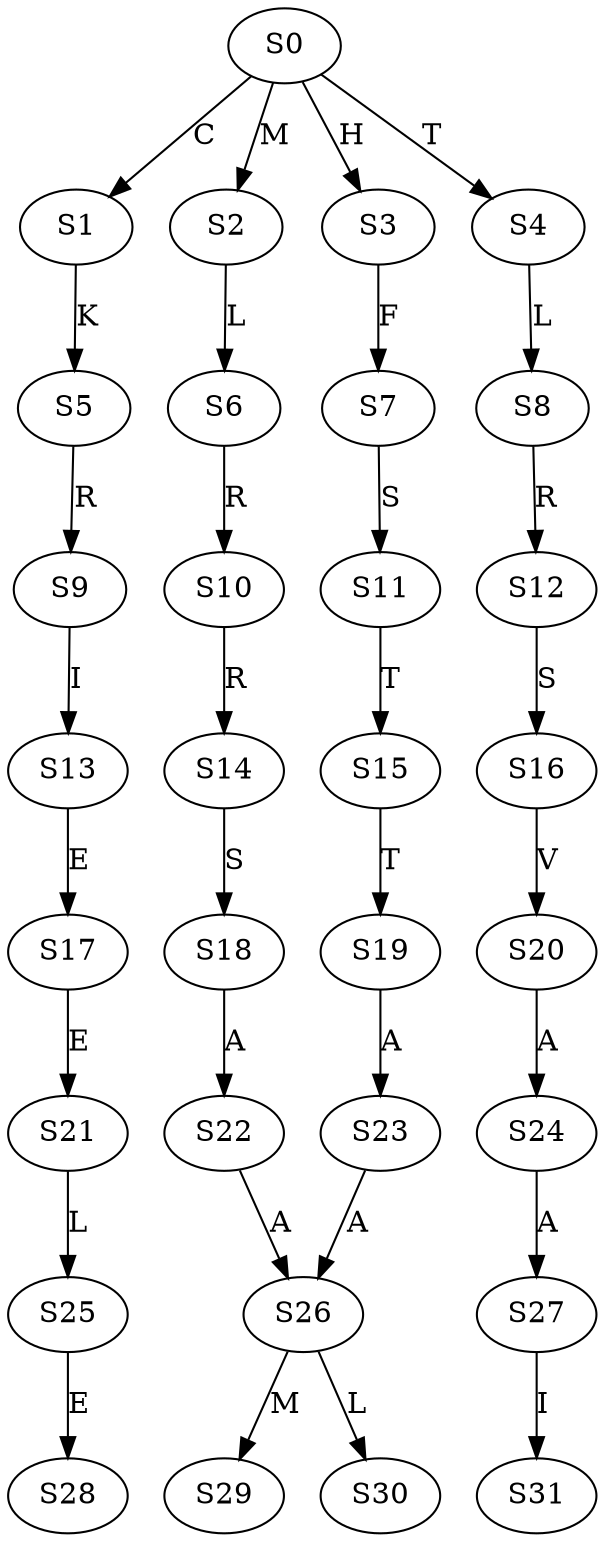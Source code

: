strict digraph  {
	S0 -> S1 [ label = C ];
	S0 -> S2 [ label = M ];
	S0 -> S3 [ label = H ];
	S0 -> S4 [ label = T ];
	S1 -> S5 [ label = K ];
	S2 -> S6 [ label = L ];
	S3 -> S7 [ label = F ];
	S4 -> S8 [ label = L ];
	S5 -> S9 [ label = R ];
	S6 -> S10 [ label = R ];
	S7 -> S11 [ label = S ];
	S8 -> S12 [ label = R ];
	S9 -> S13 [ label = I ];
	S10 -> S14 [ label = R ];
	S11 -> S15 [ label = T ];
	S12 -> S16 [ label = S ];
	S13 -> S17 [ label = E ];
	S14 -> S18 [ label = S ];
	S15 -> S19 [ label = T ];
	S16 -> S20 [ label = V ];
	S17 -> S21 [ label = E ];
	S18 -> S22 [ label = A ];
	S19 -> S23 [ label = A ];
	S20 -> S24 [ label = A ];
	S21 -> S25 [ label = L ];
	S22 -> S26 [ label = A ];
	S23 -> S26 [ label = A ];
	S24 -> S27 [ label = A ];
	S25 -> S28 [ label = E ];
	S26 -> S29 [ label = M ];
	S26 -> S30 [ label = L ];
	S27 -> S31 [ label = I ];
}

